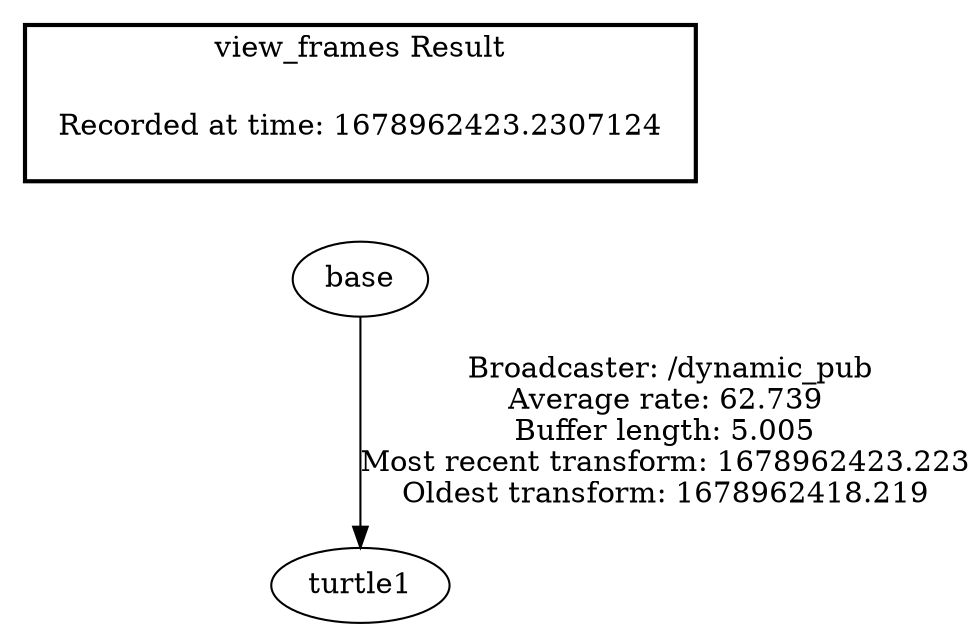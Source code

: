 digraph G {
"base" -> "turtle1"[label=" Broadcaster: /dynamic_pub\nAverage rate: 62.739\nBuffer length: 5.005\nMost recent transform: 1678962423.223\nOldest transform: 1678962418.219\n"];
edge [style=invis];
 subgraph cluster_legend { style=bold; color=black; label ="view_frames Result";
"Recorded at time: 1678962423.2307124"[ shape=plaintext ] ;
}->"base";
}